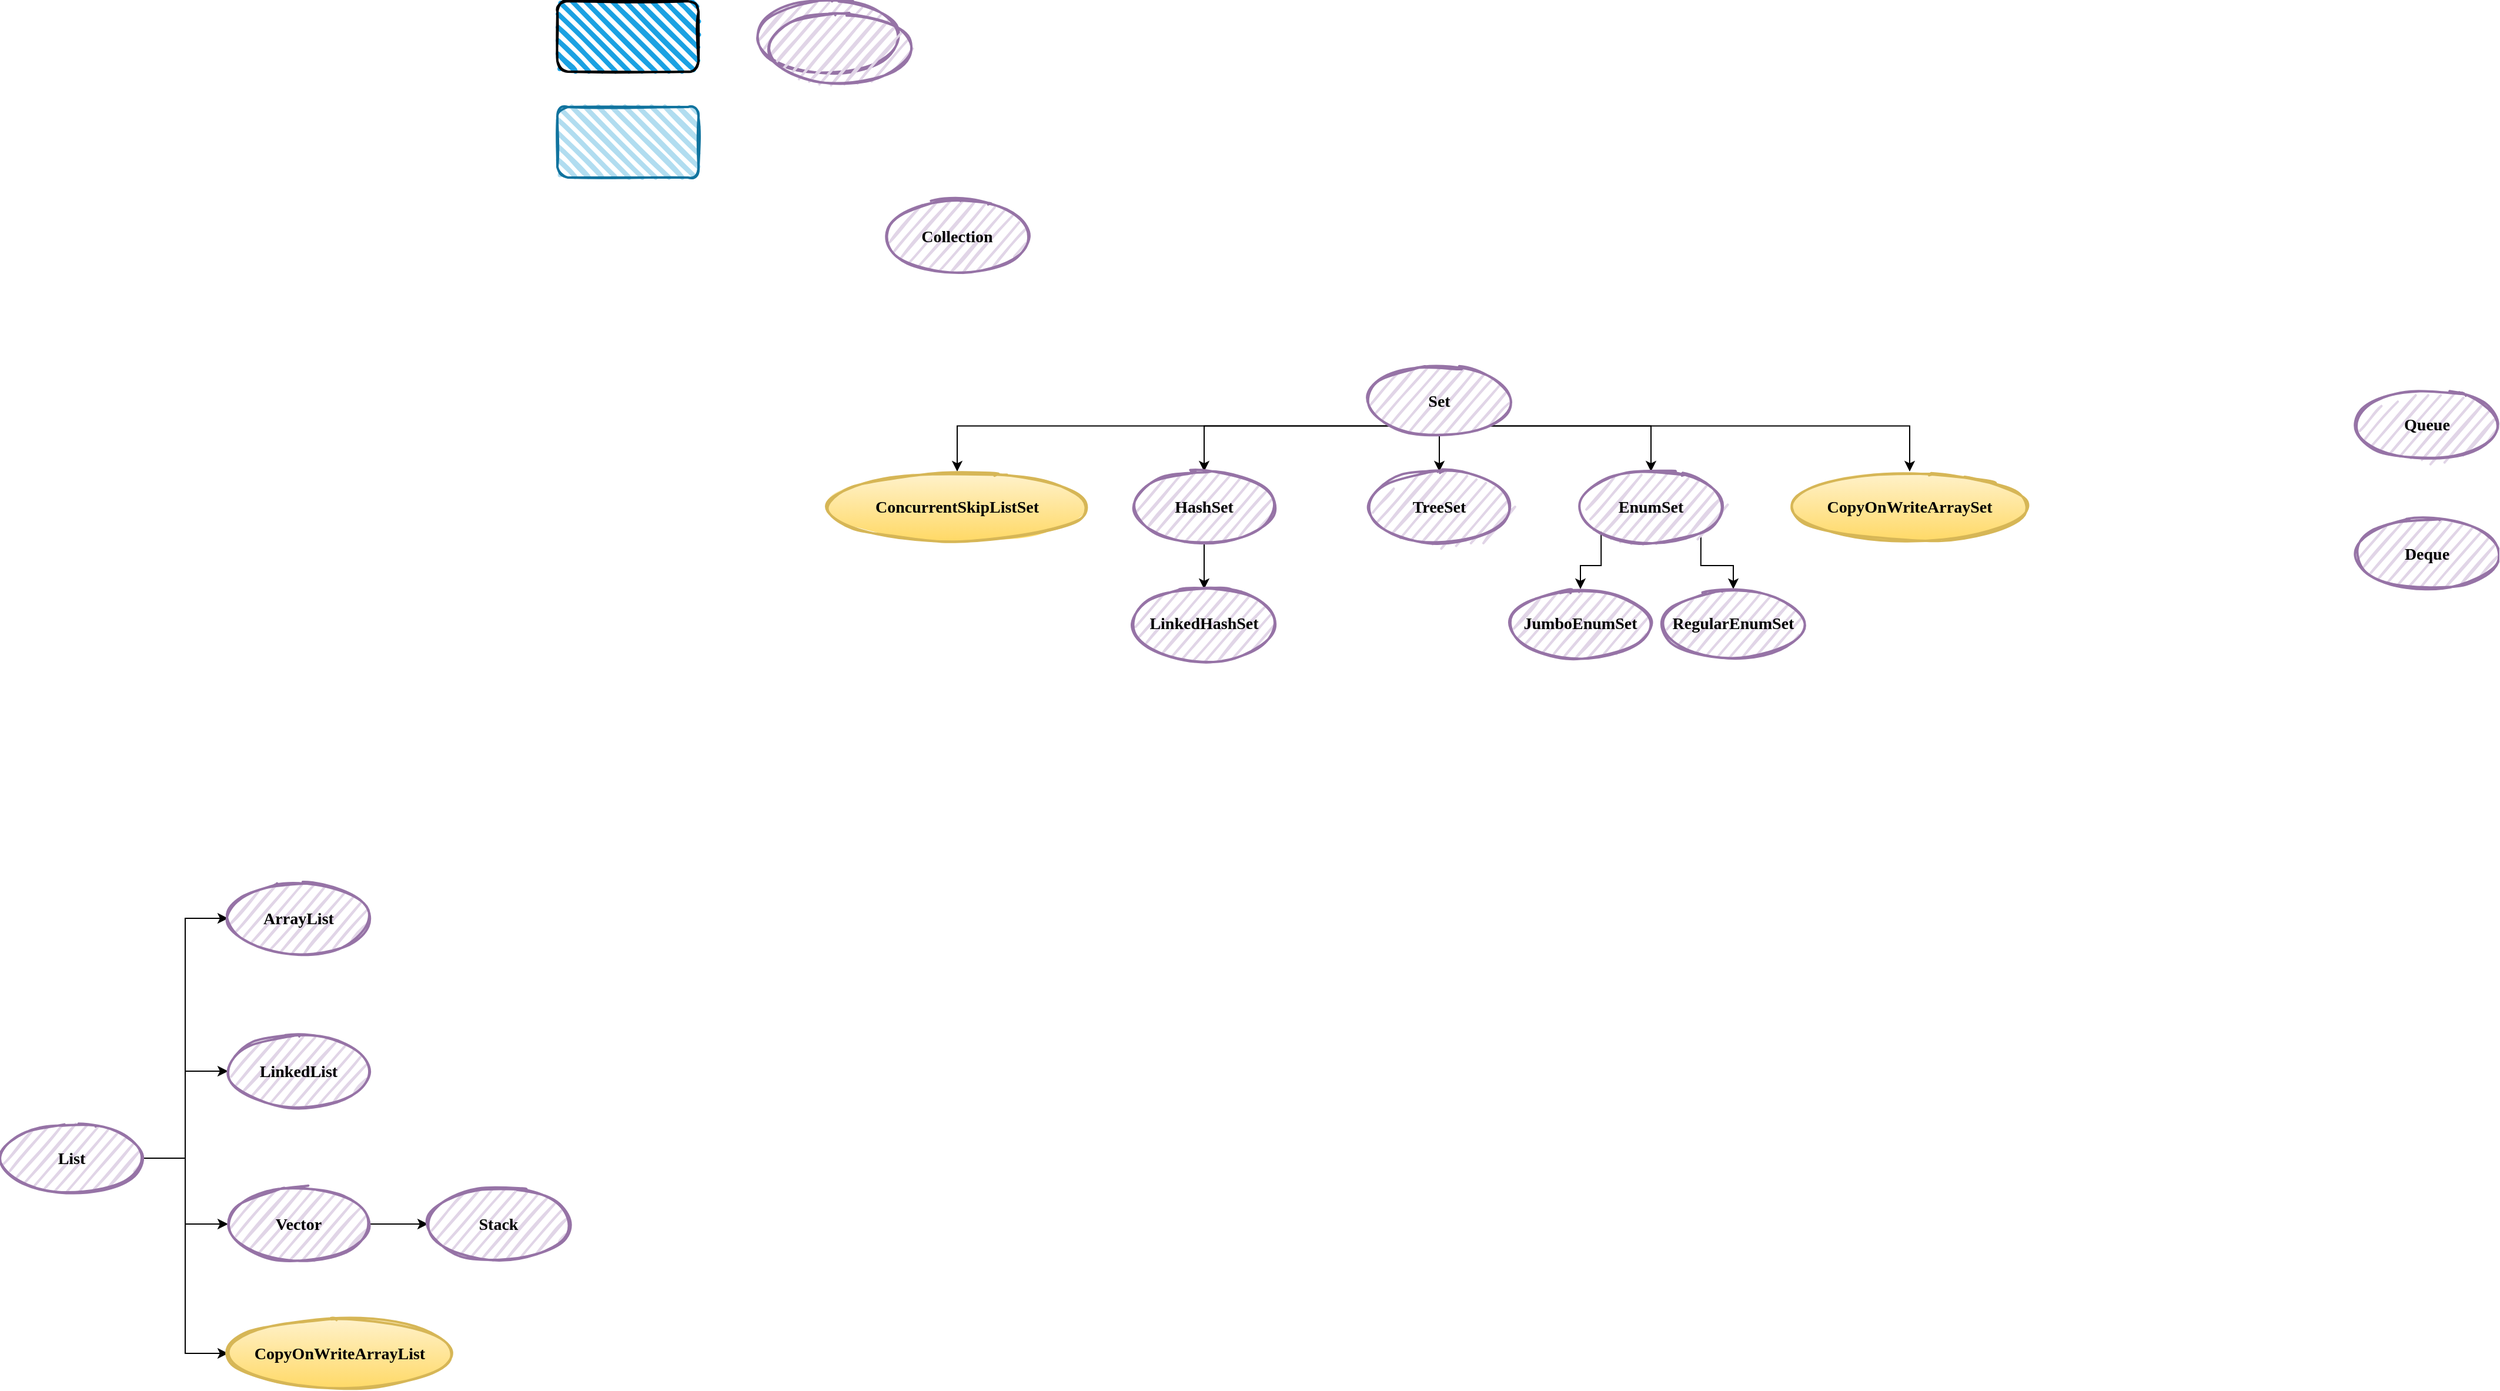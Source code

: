 <mxfile version="20.3.7" type="github">
  <diagram id="IV6zwxyijD398F6HN0bB" name="第 1 页">
    <mxGraphModel dx="2391" dy="1012" grid="1" gridSize="10" guides="1" tooltips="1" connect="1" arrows="1" fold="1" page="1" pageScale="1" pageWidth="827" pageHeight="1169" math="0" shadow="0">
      <root>
        <mxCell id="0" />
        <mxCell id="1" parent="0" />
        <mxCell id="DSRnqOe3k9bgnWC6aP-b-1" value="" style="ellipse;whiteSpace=wrap;html=1;strokeWidth=2;fillWeight=2;hachureGap=8;fillColor=#e1d5e7;fillStyle=dots;sketch=1;strokeColor=#9673a6;" vertex="1" parent="1">
          <mxGeometry x="230" y="770" width="120" height="60" as="geometry" />
        </mxCell>
        <mxCell id="DSRnqOe3k9bgnWC6aP-b-2" value="" style="rounded=1;whiteSpace=wrap;html=1;strokeWidth=2;fillWeight=4;hachureGap=8;hachureAngle=45;fillColor=#1ba1e2;sketch=1;" vertex="1" parent="1">
          <mxGeometry x="60" y="770" width="120" height="60" as="geometry" />
        </mxCell>
        <mxCell id="DSRnqOe3k9bgnWC6aP-b-3" value="&lt;span style=&quot;font-size: 14px;&quot;&gt;&lt;b style=&quot;&quot;&gt;&lt;font face=&quot;Lucida Console&quot;&gt;Collection&lt;/font&gt;&lt;/b&gt;&lt;/span&gt;" style="ellipse;whiteSpace=wrap;html=1;strokeWidth=2;fillWeight=2;hachureGap=8;fillColor=#e1d5e7;fillStyle=dots;sketch=1;strokeColor=#9673a6;" vertex="1" parent="1">
          <mxGeometry x="340" y="940" width="120" height="60" as="geometry" />
        </mxCell>
        <mxCell id="DSRnqOe3k9bgnWC6aP-b-4" value="" style="rounded=1;whiteSpace=wrap;html=1;strokeWidth=2;fillWeight=4;hachureGap=8;hachureAngle=45;fillColor=#b1ddf0;sketch=1;strokeColor=#10739e;" vertex="1" parent="1">
          <mxGeometry x="60" y="860" width="120" height="60" as="geometry" />
        </mxCell>
        <mxCell id="DSRnqOe3k9bgnWC6aP-b-43" style="edgeStyle=orthogonalEdgeStyle;rounded=0;orthogonalLoop=1;jettySize=auto;html=1;exitX=1;exitY=0.5;exitDx=0;exitDy=0;entryX=0;entryY=0.5;entryDx=0;entryDy=0;fontFamily=Lucida Console;fontSize=14;" edge="1" parent="1" source="DSRnqOe3k9bgnWC6aP-b-5" target="DSRnqOe3k9bgnWC6aP-b-11">
          <mxGeometry relative="1" as="geometry" />
        </mxCell>
        <mxCell id="DSRnqOe3k9bgnWC6aP-b-44" style="edgeStyle=orthogonalEdgeStyle;rounded=0;orthogonalLoop=1;jettySize=auto;html=1;exitX=1;exitY=0.5;exitDx=0;exitDy=0;entryX=0;entryY=0.5;entryDx=0;entryDy=0;fontFamily=Lucida Console;fontSize=14;" edge="1" parent="1" source="DSRnqOe3k9bgnWC6aP-b-5" target="DSRnqOe3k9bgnWC6aP-b-12">
          <mxGeometry relative="1" as="geometry" />
        </mxCell>
        <mxCell id="DSRnqOe3k9bgnWC6aP-b-45" style="edgeStyle=orthogonalEdgeStyle;rounded=0;orthogonalLoop=1;jettySize=auto;html=1;exitX=1;exitY=0.5;exitDx=0;exitDy=0;entryX=0;entryY=0.5;entryDx=0;entryDy=0;fontFamily=Lucida Console;fontSize=14;" edge="1" parent="1" source="DSRnqOe3k9bgnWC6aP-b-5" target="DSRnqOe3k9bgnWC6aP-b-10">
          <mxGeometry relative="1" as="geometry" />
        </mxCell>
        <mxCell id="DSRnqOe3k9bgnWC6aP-b-46" style="edgeStyle=orthogonalEdgeStyle;rounded=0;orthogonalLoop=1;jettySize=auto;html=1;exitX=1;exitY=0.5;exitDx=0;exitDy=0;entryX=0;entryY=0.5;entryDx=0;entryDy=0;fontFamily=Lucida Console;fontSize=14;" edge="1" parent="1" source="DSRnqOe3k9bgnWC6aP-b-5" target="DSRnqOe3k9bgnWC6aP-b-19">
          <mxGeometry relative="1" as="geometry" />
        </mxCell>
        <mxCell id="DSRnqOe3k9bgnWC6aP-b-5" value="&lt;span style=&quot;font-size: 14px;&quot;&gt;&lt;b style=&quot;&quot;&gt;&lt;font face=&quot;Lucida Console&quot;&gt;List&lt;/font&gt;&lt;/b&gt;&lt;/span&gt;" style="ellipse;whiteSpace=wrap;html=1;strokeWidth=2;fillWeight=2;hachureGap=8;fillColor=#e1d5e7;fillStyle=dots;sketch=1;strokeColor=#9673a6;" vertex="1" parent="1">
          <mxGeometry x="-413" y="1724" width="120" height="60" as="geometry" />
        </mxCell>
        <mxCell id="DSRnqOe3k9bgnWC6aP-b-6" value="" style="ellipse;whiteSpace=wrap;html=1;strokeWidth=2;fillWeight=2;hachureGap=8;fillColor=#e1d5e7;fillStyle=dots;sketch=1;strokeColor=#9673a6;" vertex="1" parent="1">
          <mxGeometry x="240" y="780" width="120" height="60" as="geometry" />
        </mxCell>
        <mxCell id="DSRnqOe3k9bgnWC6aP-b-34" style="edgeStyle=orthogonalEdgeStyle;rounded=0;orthogonalLoop=1;jettySize=auto;html=1;exitX=0.5;exitY=1;exitDx=0;exitDy=0;entryX=0.5;entryY=0;entryDx=0;entryDy=0;fontFamily=Lucida Console;fontSize=14;" edge="1" parent="1" source="DSRnqOe3k9bgnWC6aP-b-7" target="DSRnqOe3k9bgnWC6aP-b-25">
          <mxGeometry relative="1" as="geometry" />
        </mxCell>
        <mxCell id="DSRnqOe3k9bgnWC6aP-b-35" style="edgeStyle=orthogonalEdgeStyle;rounded=0;orthogonalLoop=1;jettySize=auto;html=1;exitX=0;exitY=1;exitDx=0;exitDy=0;entryX=0.5;entryY=0;entryDx=0;entryDy=0;fontFamily=Lucida Console;fontSize=14;" edge="1" parent="1" source="DSRnqOe3k9bgnWC6aP-b-7" target="DSRnqOe3k9bgnWC6aP-b-24">
          <mxGeometry relative="1" as="geometry" />
        </mxCell>
        <mxCell id="DSRnqOe3k9bgnWC6aP-b-36" style="edgeStyle=orthogonalEdgeStyle;rounded=0;orthogonalLoop=1;jettySize=auto;html=1;exitX=0;exitY=1;exitDx=0;exitDy=0;entryX=0.5;entryY=0;entryDx=0;entryDy=0;fontFamily=Lucida Console;fontSize=14;" edge="1" parent="1" source="DSRnqOe3k9bgnWC6aP-b-7" target="DSRnqOe3k9bgnWC6aP-b-33">
          <mxGeometry relative="1" as="geometry" />
        </mxCell>
        <mxCell id="DSRnqOe3k9bgnWC6aP-b-38" style="edgeStyle=orthogonalEdgeStyle;rounded=0;orthogonalLoop=1;jettySize=auto;html=1;exitX=1;exitY=1;exitDx=0;exitDy=0;entryX=0.5;entryY=0;entryDx=0;entryDy=0;fontFamily=Lucida Console;fontSize=14;" edge="1" parent="1" source="DSRnqOe3k9bgnWC6aP-b-7" target="DSRnqOe3k9bgnWC6aP-b-27">
          <mxGeometry relative="1" as="geometry" />
        </mxCell>
        <mxCell id="DSRnqOe3k9bgnWC6aP-b-41" style="edgeStyle=orthogonalEdgeStyle;rounded=0;orthogonalLoop=1;jettySize=auto;html=1;exitX=1;exitY=1;exitDx=0;exitDy=0;entryX=0.5;entryY=0;entryDx=0;entryDy=0;fontFamily=Lucida Console;fontSize=14;" edge="1" parent="1" source="DSRnqOe3k9bgnWC6aP-b-7" target="DSRnqOe3k9bgnWC6aP-b-32">
          <mxGeometry relative="1" as="geometry" />
        </mxCell>
        <mxCell id="DSRnqOe3k9bgnWC6aP-b-7" value="&lt;span style=&quot;font-size: 14px;&quot;&gt;&lt;b style=&quot;&quot;&gt;&lt;font face=&quot;Lucida Console&quot;&gt;Set&lt;/font&gt;&lt;/b&gt;&lt;/span&gt;" style="ellipse;whiteSpace=wrap;html=1;strokeWidth=2;fillWeight=2;hachureGap=8;fillColor=#e1d5e7;fillStyle=dots;sketch=1;strokeColor=#9673a6;" vertex="1" parent="1">
          <mxGeometry x="750" y="1080" width="120" height="60" as="geometry" />
        </mxCell>
        <mxCell id="DSRnqOe3k9bgnWC6aP-b-8" value="&lt;span style=&quot;font-size: 14px;&quot;&gt;&lt;b style=&quot;&quot;&gt;&lt;font face=&quot;Lucida Console&quot;&gt;Queue&lt;/font&gt;&lt;/b&gt;&lt;/span&gt;" style="ellipse;whiteSpace=wrap;html=1;strokeWidth=2;fillWeight=2;hachureGap=8;fillColor=#e1d5e7;fillStyle=dots;sketch=1;strokeColor=#9673a6;" vertex="1" parent="1">
          <mxGeometry x="1590" y="1100" width="120" height="60" as="geometry" />
        </mxCell>
        <mxCell id="DSRnqOe3k9bgnWC6aP-b-9" value="&lt;span style=&quot;font-size: 14px;&quot;&gt;&lt;b style=&quot;&quot;&gt;&lt;font face=&quot;Lucida Console&quot;&gt;Deque&lt;/font&gt;&lt;/b&gt;&lt;/span&gt;" style="ellipse;whiteSpace=wrap;html=1;strokeWidth=2;fillWeight=2;hachureGap=8;fillColor=#e1d5e7;fillStyle=dots;sketch=1;strokeColor=#9673a6;" vertex="1" parent="1">
          <mxGeometry x="1590" y="1210" width="120" height="60" as="geometry" />
        </mxCell>
        <mxCell id="DSRnqOe3k9bgnWC6aP-b-10" value="&lt;span style=&quot;font-size: 14px;&quot;&gt;&lt;b style=&quot;&quot;&gt;&lt;font face=&quot;Lucida Console&quot;&gt;ArrayList&lt;/font&gt;&lt;/b&gt;&lt;/span&gt;" style="ellipse;whiteSpace=wrap;html=1;strokeWidth=2;fillWeight=2;hachureGap=8;fillColor=#e1d5e7;fillStyle=dots;sketch=1;strokeColor=#9673a6;" vertex="1" parent="1">
          <mxGeometry x="-220" y="1520" width="120" height="60" as="geometry" />
        </mxCell>
        <mxCell id="DSRnqOe3k9bgnWC6aP-b-11" value="&lt;span style=&quot;font-size: 14px;&quot;&gt;&lt;b style=&quot;&quot;&gt;&lt;font face=&quot;Lucida Console&quot;&gt;LinkedList&lt;/font&gt;&lt;/b&gt;&lt;/span&gt;" style="ellipse;whiteSpace=wrap;html=1;strokeWidth=2;fillWeight=2;hachureGap=8;fillColor=#e1d5e7;fillStyle=dots;sketch=1;strokeColor=#9673a6;" vertex="1" parent="1">
          <mxGeometry x="-220" y="1650" width="120" height="60" as="geometry" />
        </mxCell>
        <mxCell id="DSRnqOe3k9bgnWC6aP-b-47" style="edgeStyle=orthogonalEdgeStyle;rounded=0;orthogonalLoop=1;jettySize=auto;html=1;exitX=1;exitY=0.5;exitDx=0;exitDy=0;entryX=0;entryY=0.5;entryDx=0;entryDy=0;fontFamily=Lucida Console;fontSize=14;" edge="1" parent="1" source="DSRnqOe3k9bgnWC6aP-b-12" target="DSRnqOe3k9bgnWC6aP-b-13">
          <mxGeometry relative="1" as="geometry" />
        </mxCell>
        <mxCell id="DSRnqOe3k9bgnWC6aP-b-12" value="&lt;span style=&quot;font-size: 14px;&quot;&gt;&lt;b style=&quot;&quot;&gt;&lt;font face=&quot;Lucida Console&quot;&gt;Vector&lt;/font&gt;&lt;/b&gt;&lt;/span&gt;" style="ellipse;whiteSpace=wrap;html=1;strokeWidth=2;fillWeight=2;hachureGap=8;fillColor=#e1d5e7;fillStyle=dots;sketch=1;strokeColor=#9673a6;" vertex="1" parent="1">
          <mxGeometry x="-220" y="1780" width="120" height="60" as="geometry" />
        </mxCell>
        <mxCell id="DSRnqOe3k9bgnWC6aP-b-13" value="&lt;span style=&quot;font-size: 14px;&quot;&gt;&lt;b style=&quot;&quot;&gt;&lt;font face=&quot;Lucida Console&quot;&gt;Stack&lt;/font&gt;&lt;/b&gt;&lt;/span&gt;" style="ellipse;whiteSpace=wrap;html=1;strokeWidth=2;fillWeight=2;hachureGap=8;fillColor=#e1d5e7;fillStyle=dots;sketch=1;strokeColor=#9673a6;" vertex="1" parent="1">
          <mxGeometry x="-50" y="1780" width="120" height="60" as="geometry" />
        </mxCell>
        <mxCell id="DSRnqOe3k9bgnWC6aP-b-19" value="&lt;span style=&quot;font-size: 14px;&quot;&gt;&lt;b style=&quot;&quot;&gt;&lt;font face=&quot;Lucida Console&quot;&gt;CopyOnWriteArrayList&lt;/font&gt;&lt;/b&gt;&lt;/span&gt;" style="ellipse;whiteSpace=wrap;html=1;strokeWidth=2;fillWeight=2;hachureGap=8;fillStyle=dots;sketch=1;fillColor=#fff2cc;strokeColor=#d6b656;gradientColor=#ffd966;" vertex="1" parent="1">
          <mxGeometry x="-220" y="1890" width="190" height="60" as="geometry" />
        </mxCell>
        <mxCell id="DSRnqOe3k9bgnWC6aP-b-37" style="edgeStyle=orthogonalEdgeStyle;rounded=0;orthogonalLoop=1;jettySize=auto;html=1;exitX=0.5;exitY=1;exitDx=0;exitDy=0;entryX=0.5;entryY=0;entryDx=0;entryDy=0;fontFamily=Lucida Console;fontSize=14;" edge="1" parent="1" source="DSRnqOe3k9bgnWC6aP-b-24" target="DSRnqOe3k9bgnWC6aP-b-28">
          <mxGeometry relative="1" as="geometry" />
        </mxCell>
        <mxCell id="DSRnqOe3k9bgnWC6aP-b-24" value="&lt;span style=&quot;font-size: 14px;&quot;&gt;&lt;b style=&quot;&quot;&gt;&lt;font face=&quot;Lucida Console&quot;&gt;HashSet&lt;/font&gt;&lt;/b&gt;&lt;/span&gt;" style="ellipse;whiteSpace=wrap;html=1;strokeWidth=2;fillWeight=2;hachureGap=8;fillColor=#e1d5e7;fillStyle=dots;sketch=1;strokeColor=#9673a6;" vertex="1" parent="1">
          <mxGeometry x="550" y="1170" width="120" height="60" as="geometry" />
        </mxCell>
        <mxCell id="DSRnqOe3k9bgnWC6aP-b-25" value="&lt;span style=&quot;font-size: 14px;&quot;&gt;&lt;b style=&quot;&quot;&gt;&lt;font face=&quot;Lucida Console&quot;&gt;TreeSet&lt;/font&gt;&lt;/b&gt;&lt;/span&gt;" style="ellipse;whiteSpace=wrap;html=1;strokeWidth=2;fillWeight=2;hachureGap=8;fillColor=#e1d5e7;fillStyle=dots;sketch=1;strokeColor=#9673a6;" vertex="1" parent="1">
          <mxGeometry x="750" y="1170" width="120" height="60" as="geometry" />
        </mxCell>
        <mxCell id="DSRnqOe3k9bgnWC6aP-b-39" style="edgeStyle=orthogonalEdgeStyle;rounded=0;orthogonalLoop=1;jettySize=auto;html=1;exitX=0;exitY=1;exitDx=0;exitDy=0;entryX=0.5;entryY=0;entryDx=0;entryDy=0;fontFamily=Lucida Console;fontSize=14;" edge="1" parent="1" source="DSRnqOe3k9bgnWC6aP-b-27" target="DSRnqOe3k9bgnWC6aP-b-29">
          <mxGeometry relative="1" as="geometry" />
        </mxCell>
        <mxCell id="DSRnqOe3k9bgnWC6aP-b-40" style="edgeStyle=orthogonalEdgeStyle;rounded=0;orthogonalLoop=1;jettySize=auto;html=1;exitX=1;exitY=1;exitDx=0;exitDy=0;fontFamily=Lucida Console;fontSize=14;" edge="1" parent="1" source="DSRnqOe3k9bgnWC6aP-b-27" target="DSRnqOe3k9bgnWC6aP-b-31">
          <mxGeometry relative="1" as="geometry" />
        </mxCell>
        <mxCell id="DSRnqOe3k9bgnWC6aP-b-27" value="&lt;span style=&quot;font-size: 14px;&quot;&gt;&lt;b style=&quot;&quot;&gt;&lt;font face=&quot;Lucida Console&quot;&gt;EnumSet&lt;/font&gt;&lt;/b&gt;&lt;/span&gt;" style="ellipse;whiteSpace=wrap;html=1;strokeWidth=2;fillWeight=2;hachureGap=8;fillColor=#e1d5e7;fillStyle=dots;sketch=1;strokeColor=#9673a6;" vertex="1" parent="1">
          <mxGeometry x="930" y="1170" width="120" height="60" as="geometry" />
        </mxCell>
        <mxCell id="DSRnqOe3k9bgnWC6aP-b-28" value="&lt;font face=&quot;Lucida Console&quot;&gt;&lt;span style=&quot;font-size: 14px;&quot;&gt;&lt;b&gt;LinkedHashSet&lt;/b&gt;&lt;/span&gt;&lt;/font&gt;" style="ellipse;whiteSpace=wrap;html=1;strokeWidth=2;fillWeight=2;hachureGap=8;fillColor=#e1d5e7;fillStyle=dots;sketch=1;strokeColor=#9673a6;" vertex="1" parent="1">
          <mxGeometry x="550" y="1270" width="120" height="60" as="geometry" />
        </mxCell>
        <mxCell id="DSRnqOe3k9bgnWC6aP-b-29" value="&lt;font face=&quot;Lucida Console&quot;&gt;&lt;span style=&quot;font-size: 14px;&quot;&gt;&lt;b&gt;JumboEnumSet&lt;/b&gt;&lt;/span&gt;&lt;/font&gt;" style="ellipse;whiteSpace=wrap;html=1;strokeWidth=2;fillWeight=2;hachureGap=8;fillColor=#e1d5e7;fillStyle=dots;sketch=1;strokeColor=#9673a6;" vertex="1" parent="1">
          <mxGeometry x="870" y="1270" width="120" height="60" as="geometry" />
        </mxCell>
        <mxCell id="DSRnqOe3k9bgnWC6aP-b-31" value="&lt;font face=&quot;Lucida Console&quot;&gt;&lt;span style=&quot;font-size: 14px;&quot;&gt;&lt;b&gt;RegularEnumSet&lt;/b&gt;&lt;/span&gt;&lt;/font&gt;" style="ellipse;whiteSpace=wrap;html=1;strokeWidth=2;fillWeight=2;hachureGap=8;fillColor=#e1d5e7;fillStyle=dots;sketch=1;strokeColor=#9673a6;" vertex="1" parent="1">
          <mxGeometry x="1000" y="1270" width="120" height="60" as="geometry" />
        </mxCell>
        <mxCell id="DSRnqOe3k9bgnWC6aP-b-32" value="&lt;span style=&quot;font-size: 14px;&quot;&gt;&lt;b style=&quot;&quot;&gt;&lt;font face=&quot;Lucida Console&quot;&gt;CopyOnWriteArraySet&lt;/font&gt;&lt;/b&gt;&lt;/span&gt;" style="ellipse;whiteSpace=wrap;html=1;strokeWidth=2;fillWeight=2;hachureGap=8;fillColor=#fff2cc;fillStyle=dots;sketch=1;strokeColor=#d6b656;gradientColor=#ffd966;" vertex="1" parent="1">
          <mxGeometry x="1110" y="1170" width="200" height="60" as="geometry" />
        </mxCell>
        <mxCell id="DSRnqOe3k9bgnWC6aP-b-33" value="&lt;span style=&quot;font-size: 14px;&quot;&gt;&lt;b style=&quot;&quot;&gt;&lt;font face=&quot;Lucida Console&quot;&gt;ConcurrentSkipListSet&lt;/font&gt;&lt;/b&gt;&lt;/span&gt;" style="ellipse;whiteSpace=wrap;html=1;strokeWidth=2;fillWeight=2;hachureGap=8;fillColor=#fff2cc;fillStyle=dots;sketch=1;strokeColor=#d6b656;gradientColor=#ffd966;" vertex="1" parent="1">
          <mxGeometry x="290" y="1170" width="220" height="60" as="geometry" />
        </mxCell>
      </root>
    </mxGraphModel>
  </diagram>
</mxfile>
